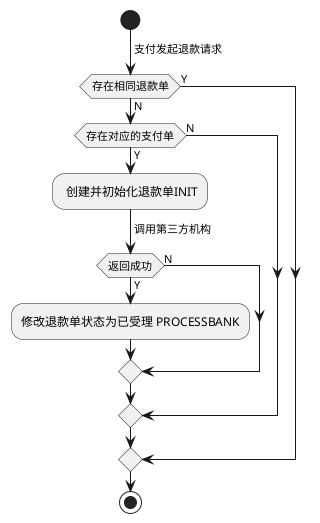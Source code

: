 @startuml

start
    -> 支付发起退款请求;
    if(存在相同退款单) then (Y)
    else (N)
        if(存在对应的支付单)  then(N)
        else (Y)
            : 创建并初始化退款单INIT;
            -> 调用第三方机构 ;
                if(返回成功) then (Y)
                    :修改退款单状态为已受理 PROCESSBANK;
                else (N)
                endif
        endif
    endif
stop

@enduml
